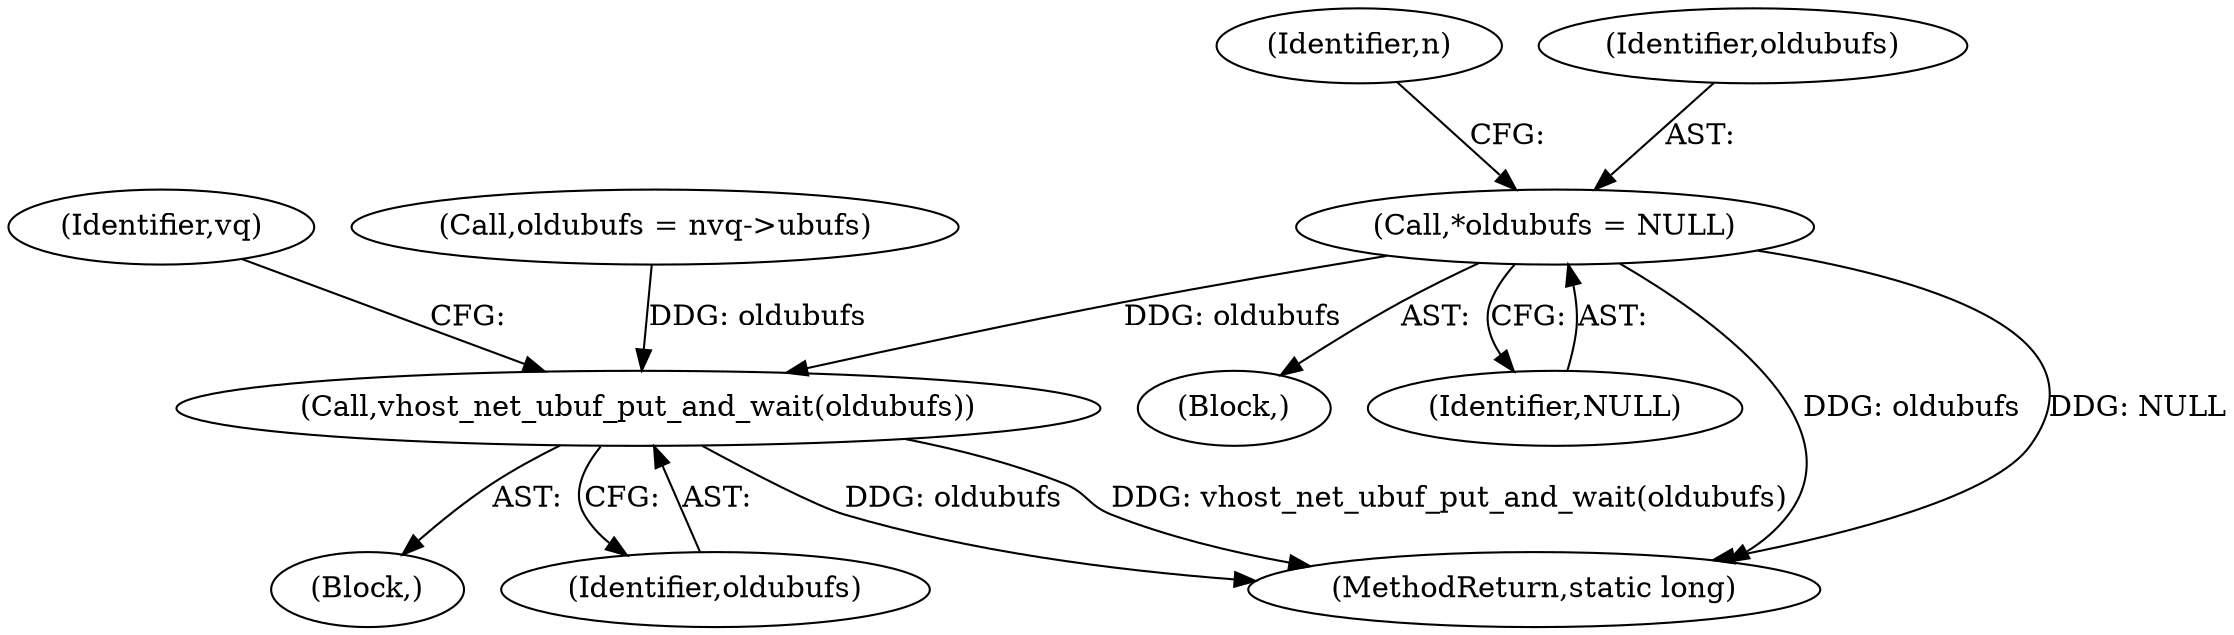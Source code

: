 digraph "0_linux_dd7633ecd553a5e304d349aa6f8eb8a0417098c5@pointer" {
"1000113" [label="(Call,*oldubufs = NULL)"];
"1000279" [label="(Call,vhost_net_ubuf_put_and_wait(oldubufs))"];
"1000278" [label="(Block,)"];
"1000279" [label="(Call,vhost_net_ubuf_put_and_wait(oldubufs))"];
"1000284" [label="(Identifier,vq)"];
"1000280" [label="(Identifier,oldubufs)"];
"1000121" [label="(Identifier,n)"];
"1000106" [label="(Block,)"];
"1000113" [label="(Call,*oldubufs = NULL)"];
"1000114" [label="(Identifier,oldubufs)"];
"1000115" [label="(Identifier,NULL)"];
"1000246" [label="(Call,oldubufs = nvq->ubufs)"];
"1000347" [label="(MethodReturn,static long)"];
"1000113" -> "1000106"  [label="AST: "];
"1000113" -> "1000115"  [label="CFG: "];
"1000114" -> "1000113"  [label="AST: "];
"1000115" -> "1000113"  [label="AST: "];
"1000121" -> "1000113"  [label="CFG: "];
"1000113" -> "1000347"  [label="DDG: oldubufs"];
"1000113" -> "1000347"  [label="DDG: NULL"];
"1000113" -> "1000279"  [label="DDG: oldubufs"];
"1000279" -> "1000278"  [label="AST: "];
"1000279" -> "1000280"  [label="CFG: "];
"1000280" -> "1000279"  [label="AST: "];
"1000284" -> "1000279"  [label="CFG: "];
"1000279" -> "1000347"  [label="DDG: oldubufs"];
"1000279" -> "1000347"  [label="DDG: vhost_net_ubuf_put_and_wait(oldubufs)"];
"1000246" -> "1000279"  [label="DDG: oldubufs"];
}
